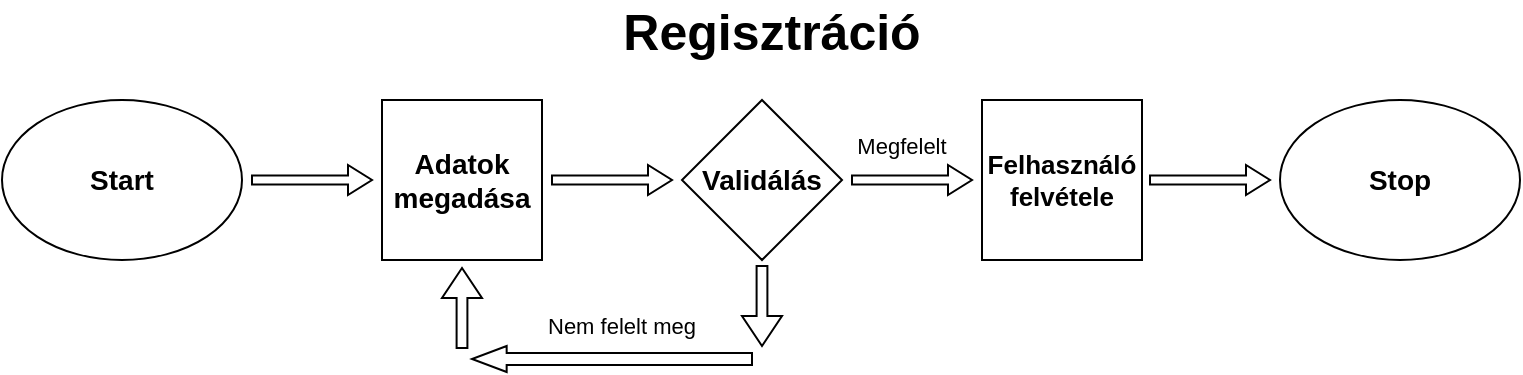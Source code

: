 <mxfile version="15.4.0" type="device"><diagram id="eOC9jsHB6YIzVRr54N01" name="1 oldal"><mxGraphModel dx="1068" dy="806" grid="1" gridSize="10" guides="1" tooltips="1" connect="1" arrows="1" fold="1" page="1" pageScale="1" pageWidth="827" pageHeight="1169" math="0" shadow="0"><root><mxCell id="0"/><mxCell id="1" parent="0"/><mxCell id="HC5lGqJAkfqnCGxB3ixx-12" value="" style="shape=singleArrow;whiteSpace=wrap;html=1;fontSize=14;" vertex="1" parent="1"><mxGeometry x="190" y="322.5" width="60" height="15" as="geometry"/></mxCell><mxCell id="HC5lGqJAkfqnCGxB3ixx-13" value="" style="group" vertex="1" connectable="0" parent="1"><mxGeometry x="65" y="290" width="120" height="80" as="geometry"/></mxCell><mxCell id="HC5lGqJAkfqnCGxB3ixx-1" value="" style="ellipse;whiteSpace=wrap;html=1;" vertex="1" parent="HC5lGqJAkfqnCGxB3ixx-13"><mxGeometry width="120" height="80" as="geometry"/></mxCell><mxCell id="HC5lGqJAkfqnCGxB3ixx-6" value="Start" style="text;html=1;strokeColor=none;fillColor=none;align=center;verticalAlign=middle;whiteSpace=wrap;rounded=0;fontStyle=1;fontSize=14;" vertex="1" parent="HC5lGqJAkfqnCGxB3ixx-13"><mxGeometry x="30" y="25" width="60" height="30" as="geometry"/></mxCell><mxCell id="HC5lGqJAkfqnCGxB3ixx-14" value="" style="group" vertex="1" connectable="0" parent="1"><mxGeometry x="255" y="290" width="80" height="80" as="geometry"/></mxCell><mxCell id="HC5lGqJAkfqnCGxB3ixx-2" value="" style="whiteSpace=wrap;html=1;aspect=fixed;" vertex="1" parent="HC5lGqJAkfqnCGxB3ixx-14"><mxGeometry width="80" height="80" as="geometry"/></mxCell><mxCell id="HC5lGqJAkfqnCGxB3ixx-8" value="Adatok&lt;br style=&quot;font-size: 14px;&quot;&gt;megadása" style="text;html=1;strokeColor=none;fillColor=none;align=center;verticalAlign=middle;whiteSpace=wrap;rounded=0;fontStyle=1;fontSize=14;" vertex="1" parent="HC5lGqJAkfqnCGxB3ixx-14"><mxGeometry x="10" y="25" width="60" height="30" as="geometry"/></mxCell><mxCell id="HC5lGqJAkfqnCGxB3ixx-15" value="" style="group" vertex="1" connectable="0" parent="1"><mxGeometry x="405" y="290" width="80" height="80" as="geometry"/></mxCell><mxCell id="HC5lGqJAkfqnCGxB3ixx-3" value="" style="rhombus;whiteSpace=wrap;html=1;" vertex="1" parent="HC5lGqJAkfqnCGxB3ixx-15"><mxGeometry width="80" height="80" as="geometry"/></mxCell><mxCell id="HC5lGqJAkfqnCGxB3ixx-9" value="Validálás" style="text;html=1;strokeColor=none;fillColor=none;align=center;verticalAlign=middle;whiteSpace=wrap;rounded=0;fontStyle=1;fontSize=14;" vertex="1" parent="HC5lGqJAkfqnCGxB3ixx-15"><mxGeometry x="10" y="25" width="60" height="30" as="geometry"/></mxCell><mxCell id="HC5lGqJAkfqnCGxB3ixx-16" value="" style="group;fontStyle=0" vertex="1" connectable="0" parent="1"><mxGeometry x="555" y="290" width="80" height="80" as="geometry"/></mxCell><mxCell id="HC5lGqJAkfqnCGxB3ixx-4" value="" style="whiteSpace=wrap;html=1;aspect=fixed;fontStyle=0" vertex="1" parent="HC5lGqJAkfqnCGxB3ixx-16"><mxGeometry width="80" height="80" as="geometry"/></mxCell><mxCell id="HC5lGqJAkfqnCGxB3ixx-10" value="Felhasználó felvétele" style="text;html=1;strokeColor=none;fillColor=none;align=center;verticalAlign=middle;whiteSpace=wrap;rounded=0;fontStyle=1;fontSize=13;" vertex="1" parent="HC5lGqJAkfqnCGxB3ixx-16"><mxGeometry x="10" y="25" width="60" height="30" as="geometry"/></mxCell><mxCell id="HC5lGqJAkfqnCGxB3ixx-17" value="" style="group" vertex="1" connectable="0" parent="1"><mxGeometry x="704" y="290" width="120" height="80" as="geometry"/></mxCell><mxCell id="HC5lGqJAkfqnCGxB3ixx-5" value="" style="ellipse;whiteSpace=wrap;html=1;" vertex="1" parent="HC5lGqJAkfqnCGxB3ixx-17"><mxGeometry width="120" height="80" as="geometry"/></mxCell><mxCell id="HC5lGqJAkfqnCGxB3ixx-11" value="Stop" style="text;html=1;strokeColor=none;fillColor=none;align=center;verticalAlign=middle;whiteSpace=wrap;rounded=0;fontStyle=1;fontSize=14;" vertex="1" parent="HC5lGqJAkfqnCGxB3ixx-17"><mxGeometry x="30" y="25" width="60" height="30" as="geometry"/></mxCell><mxCell id="HC5lGqJAkfqnCGxB3ixx-18" value="" style="shape=singleArrow;whiteSpace=wrap;html=1;fontSize=14;" vertex="1" parent="1"><mxGeometry x="340" y="322.5" width="60" height="15" as="geometry"/></mxCell><mxCell id="HC5lGqJAkfqnCGxB3ixx-19" value="" style="shape=singleArrow;whiteSpace=wrap;html=1;fontSize=14;" vertex="1" parent="1"><mxGeometry x="490" y="322.5" width="60" height="15" as="geometry"/></mxCell><mxCell id="HC5lGqJAkfqnCGxB3ixx-20" value="" style="shape=singleArrow;whiteSpace=wrap;html=1;fontSize=14;" vertex="1" parent="1"><mxGeometry x="639" y="322.5" width="60" height="15" as="geometry"/></mxCell><mxCell id="HC5lGqJAkfqnCGxB3ixx-22" value="" style="html=1;shadow=0;dashed=0;align=center;verticalAlign=middle;shape=mxgraph.arrows2.arrow;dy=0.53;dx=17.33;flipH=1;notch=0;fontSize=13;" vertex="1" parent="1"><mxGeometry x="300" y="413" width="140" height="13" as="geometry"/></mxCell><mxCell id="HC5lGqJAkfqnCGxB3ixx-23" value="" style="html=1;shadow=0;dashed=0;align=center;verticalAlign=middle;shape=mxgraph.arrows2.arrow;dy=0.73;dx=15;direction=north;notch=0;fontSize=13;" vertex="1" parent="1"><mxGeometry x="285" y="374" width="20" height="40" as="geometry"/></mxCell><mxCell id="HC5lGqJAkfqnCGxB3ixx-24" value="" style="html=1;shadow=0;dashed=0;align=center;verticalAlign=middle;shape=mxgraph.arrows2.arrow;dy=0.73;dx=15;direction=south;notch=0;fontSize=13;" vertex="1" parent="1"><mxGeometry x="435" y="373" width="20" height="40" as="geometry"/></mxCell><mxCell id="HC5lGqJAkfqnCGxB3ixx-25" value="Megfelelt" style="text;html=1;strokeColor=none;fillColor=none;align=center;verticalAlign=middle;whiteSpace=wrap;rounded=0;fontSize=11;" vertex="1" parent="1"><mxGeometry x="485" y="302.5" width="60" height="20" as="geometry"/></mxCell><mxCell id="HC5lGqJAkfqnCGxB3ixx-26" value="Nem felelt meg" style="text;html=1;strokeColor=none;fillColor=none;align=center;verticalAlign=middle;whiteSpace=wrap;rounded=0;fontSize=11;" vertex="1" parent="1"><mxGeometry x="330" y="393" width="90" height="20" as="geometry"/></mxCell><mxCell id="HC5lGqJAkfqnCGxB3ixx-27" value="Regisztráció" style="text;html=1;strokeColor=none;fillColor=none;align=center;verticalAlign=middle;whiteSpace=wrap;rounded=0;fontSize=25;fontStyle=1" vertex="1" parent="1"><mxGeometry x="420" y="240" width="60" height="30" as="geometry"/></mxCell></root></mxGraphModel></diagram></mxfile>